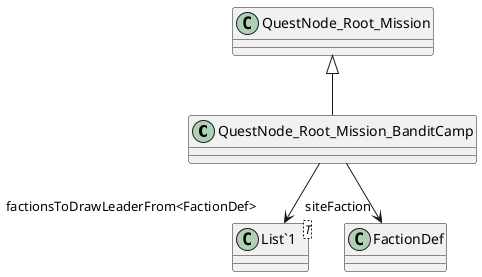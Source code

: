 @startuml
class QuestNode_Root_Mission_BanditCamp {
}
class "List`1"<T> {
}
QuestNode_Root_Mission <|-- QuestNode_Root_Mission_BanditCamp
QuestNode_Root_Mission_BanditCamp --> "factionsToDrawLeaderFrom<FactionDef>" "List`1"
QuestNode_Root_Mission_BanditCamp --> "siteFaction" FactionDef
@enduml
